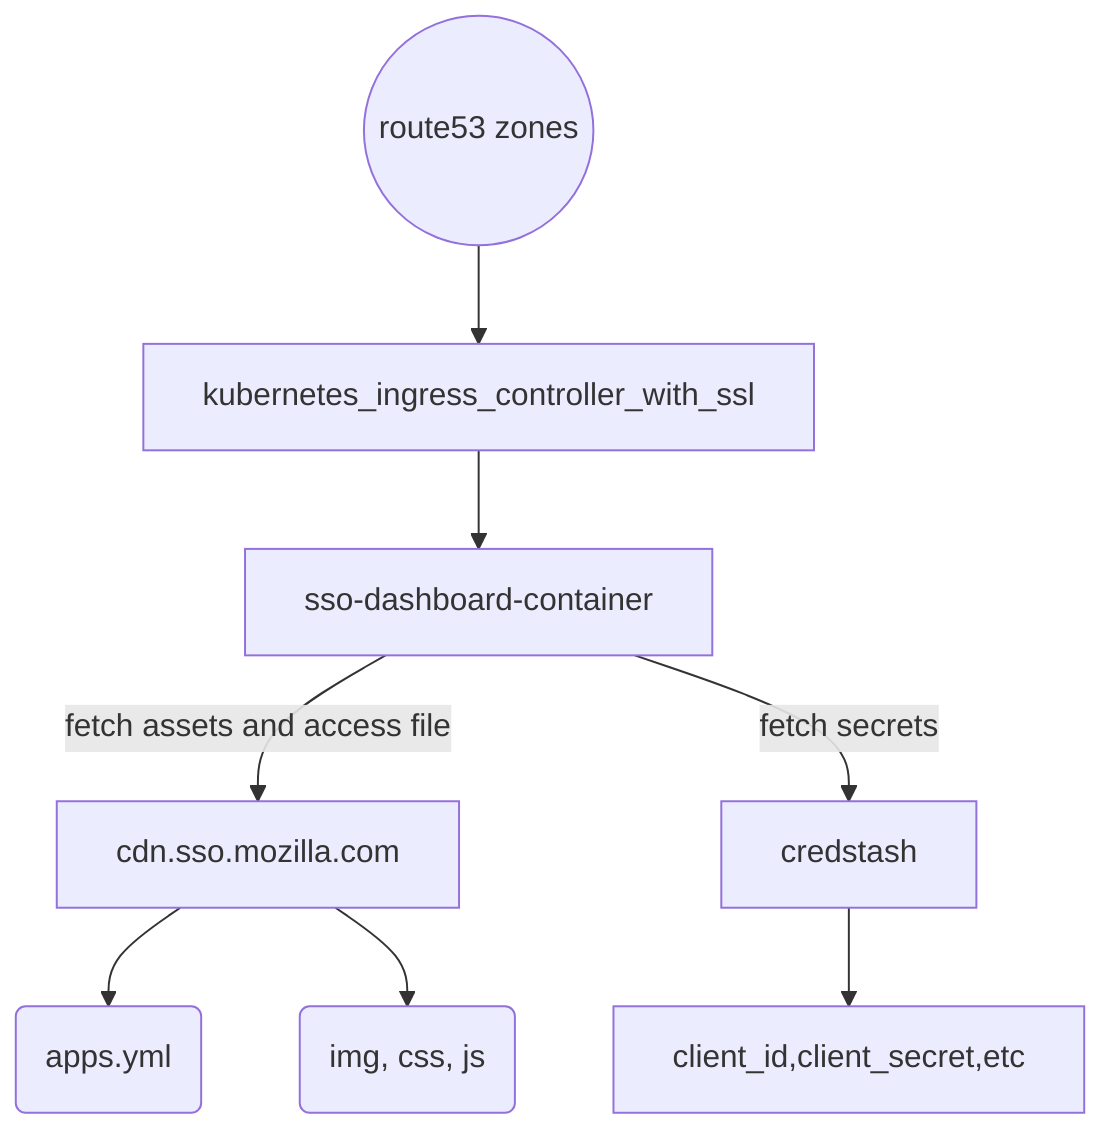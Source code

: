 graph TD

dns((route53 zones)) --> ingress_controller

ingress_controller[kubernetes_ingress_controller_with_ssl] -->

container[sso-dashboard-container] -- fetch assets and access file --> cdn[cdn.sso.mozilla.com]

container[sso-dashboard-container] -- fetch secrets --> credstash --> client_id,client_secret,etc

cdn[cdn.sso.mozilla.com] -->
access_file(apps.yml)
cdn[cdn.sso.mozilla.com] --> images(img, css, js)